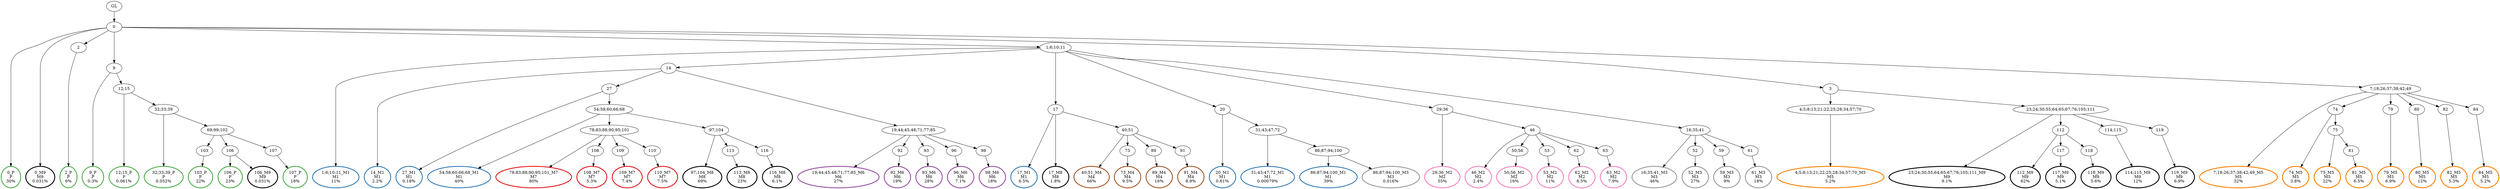 digraph T {
	{
		rank=same
		118 [penwidth=3,colorscheme=set19,color=3,label="0_P\nP\n30%"]
		116 [penwidth=3,colorscheme=set19,color=3,label="2_P\nP\n6%"]
		114 [penwidth=3,colorscheme=set19,color=3,label="9_P\nP\n0.3%"]
		112 [penwidth=3,colorscheme=set19,color=3,label="12;15_P\nP\n0.061%"]
		110 [penwidth=3,colorscheme=set19,color=3,label="32;33;39_P\nP\n0.052%"]
		107 [penwidth=3,colorscheme=set19,color=3,label="103_P\nP\n22%"]
		105 [penwidth=3,colorscheme=set19,color=3,label="106_P\nP\n23%"]
		103 [penwidth=3,colorscheme=set19,color=3,label="107_P\nP\n18%"]
		101 [penwidth=3,colorscheme=set19,color=2,label="1;6;10;11_M1\nM1\n11%"]
		99 [penwidth=3,colorscheme=set19,color=2,label="14_M1\nM1\n2.2%"]
		97 [penwidth=3,colorscheme=set19,color=2,label="27_M1\nM1\n0.18%"]
		95 [penwidth=3,colorscheme=set19,color=2,label="54;58;60;66;68_M1\nM1\n40%"]
		93 [penwidth=3,colorscheme=set19,color=2,label="17_M1\nM1\n6.5%"]
		91 [penwidth=3,colorscheme=set19,color=2,label="20_M1\nM1\n0.61%"]
		89 [penwidth=3,colorscheme=set19,color=2,label="31;43;47;72_M1\nM1\n0.00079%"]
		87 [penwidth=3,colorscheme=set19,color=2,label="86;87;94;100_M1\nM1\n39%"]
		85 [penwidth=3,colorscheme=set19,color=8,label="29;36_M2\nM2\n55%"]
		83 [penwidth=3,colorscheme=set19,color=8,label="46_M2\nM2\n2.4%"]
		81 [penwidth=3,colorscheme=set19,color=8,label="50;56_M2\nM2\n16%"]
		79 [penwidth=3,colorscheme=set19,color=8,label="53_M2\nM2\n11%"]
		77 [penwidth=3,colorscheme=set19,color=8,label="62_M2\nM2\n8.5%"]
		75 [penwidth=3,colorscheme=set19,color=8,label="63_M2\nM2\n7.9%"]
		73 [penwidth=3,colorscheme=set19,color=9,label="16;35;41_M3\nM3\n46%"]
		71 [penwidth=3,colorscheme=set19,color=9,label="52_M3\nM3\n27%"]
		69 [penwidth=3,colorscheme=set19,color=9,label="59_M3\nM3\n9%"]
		67 [penwidth=3,colorscheme=set19,color=9,label="61_M3\nM3\n18%"]
		66 [penwidth=3,colorscheme=set19,color=9,label="86;87;94;100_M3\nM3\n0.016%"]
		64 [penwidth=3,colorscheme=set19,color=7,label="40;51_M4\nM4\n66%"]
		62 [penwidth=3,colorscheme=set19,color=7,label="73_M4\nM4\n9.5%"]
		60 [penwidth=3,colorscheme=set19,color=7,label="89_M4\nM4\n16%"]
		58 [penwidth=3,colorscheme=set19,color=7,label="91_M4\nM4\n8.9%"]
		55 [penwidth=3,colorscheme=set19,color=5,label="4;5;8;13;21;22;25;28;34;57;70_M5\nM5\n5.2%"]
		53 [penwidth=3,colorscheme=set19,color=5,label="7;18;26;37;38;42;49_M5\nM5\n32%"]
		51 [penwidth=3,colorscheme=set19,color=5,label="74_M5\nM5\n3.8%"]
		49 [penwidth=3,colorscheme=set19,color=5,label="75_M5\nM5\n22%"]
		47 [penwidth=3,colorscheme=set19,color=5,label="81_M5\nM5\n6.5%"]
		45 [penwidth=3,colorscheme=set19,color=5,label="79_M5\nM5\n6.9%"]
		43 [penwidth=3,colorscheme=set19,color=5,label="80_M5\nM5\n12%"]
		41 [penwidth=3,colorscheme=set19,color=5,label="82_M5\nM5\n5.3%"]
		39 [penwidth=3,colorscheme=set19,color=5,label="84_M5\nM5\n5.2%"]
		37 [penwidth=3,colorscheme=set19,color=4,label="19;44;45;48;71;77;85_M6\nM6\n27%"]
		35 [penwidth=3,colorscheme=set19,color=4,label="92_M6\nM6\n19%"]
		33 [penwidth=3,colorscheme=set19,color=4,label="93_M6\nM6\n28%"]
		31 [penwidth=3,colorscheme=set19,color=4,label="96_M6\nM6\n7.1%"]
		29 [penwidth=3,colorscheme=set19,color=4,label="98_M6\nM6\n18%"]
		27 [penwidth=3,colorscheme=set19,color=1,label="78;83;88;90;95;101_M7\nM7\n80%"]
		25 [penwidth=3,colorscheme=set19,color=1,label="108_M7\nM7\n5.3%"]
		23 [penwidth=3,colorscheme=set19,color=1,label="109_M7\nM7\n7.4%"]
		21 [penwidth=3,colorscheme=set19,color=1,label="110_M7\nM7\n7.5%"]
		19 [penwidth=3,colorscheme=set19,color=10,label="97;104_M8\nM8\n69%"]
		17 [penwidth=3,colorscheme=set19,color=10,label="113_M8\nM8\n23%"]
		15 [penwidth=3,colorscheme=set19,color=10,label="116_M8\nM8\n6.1%"]
		14 [penwidth=3,colorscheme=set19,color=10,label="17_M8\nM8\n1.8%"]
		13 [penwidth=3,colorscheme=set19,color=10,label="0_M9\nM9\n0.031%"]
		11 [penwidth=3,colorscheme=set19,color=10,label="23;24;30;55;64;65;67;76;105;111_M9\nM9\n9.1%"]
		9 [penwidth=3,colorscheme=set19,color=10,label="112_M9\nM9\n62%"]
		7 [penwidth=3,colorscheme=set19,color=10,label="117_M9\nM9\n5.1%"]
		5 [penwidth=3,colorscheme=set19,color=10,label="118_M9\nM9\n5.6%"]
		3 [penwidth=3,colorscheme=set19,color=10,label="114;115_M9\nM9\n12%"]
		1 [penwidth=3,colorscheme=set19,color=10,label="119_M9\nM9\n6.9%"]
		0 [penwidth=3,colorscheme=set19,color=10,label="106_M9\nM9\n0.031%"]
	}
	120 [label="GL"]
	119 [label="0"]
	117 [label="2"]
	115 [label="9"]
	113 [label="12;15"]
	111 [label="32;33;39"]
	109 [label="69;99;102"]
	108 [label="103"]
	106 [label="106"]
	104 [label="107"]
	102 [label="1;6;10;11"]
	100 [label="14"]
	98 [label="27"]
	96 [label="54;58;60;66;68"]
	94 [label="17"]
	92 [label="20"]
	90 [label="31;43;47;72"]
	88 [label="86;87;94;100"]
	86 [label="29;36"]
	84 [label="46"]
	82 [label="50;56"]
	80 [label="53"]
	78 [label="62"]
	76 [label="63"]
	74 [label="16;35;41"]
	72 [label="52"]
	70 [label="59"]
	68 [label="61"]
	65 [label="40;51"]
	63 [label="73"]
	61 [label="89"]
	59 [label="91"]
	57 [label="3"]
	56 [label="4;5;8;13;21;22;25;28;34;57;70"]
	54 [label="7;18;26;37;38;42;49"]
	52 [label="74"]
	50 [label="75"]
	48 [label="81"]
	46 [label="79"]
	44 [label="80"]
	42 [label="82"]
	40 [label="84"]
	38 [label="19;44;45;48;71;77;85"]
	36 [label="92"]
	34 [label="93"]
	32 [label="96"]
	30 [label="98"]
	28 [label="78;83;88;90;95;101"]
	26 [label="108"]
	24 [label="109"]
	22 [label="110"]
	20 [label="97;104"]
	18 [label="113"]
	16 [label="116"]
	12 [label="23;24;30;55;64;65;67;76;105;111"]
	10 [label="112"]
	8 [label="117"]
	6 [label="118"]
	4 [label="114;115"]
	2 [label="119"]
	120 -> 119
	119 -> 118
	119 -> 117
	119 -> 115
	119 -> 102
	119 -> 57
	119 -> 54
	119 -> 13
	117 -> 116
	115 -> 114
	115 -> 113
	113 -> 112
	113 -> 111
	111 -> 110
	111 -> 109
	109 -> 108
	109 -> 106
	109 -> 104
	108 -> 107
	106 -> 105
	106 -> 0
	104 -> 103
	102 -> 101
	102 -> 100
	102 -> 94
	102 -> 92
	102 -> 86
	102 -> 74
	100 -> 99
	100 -> 98
	100 -> 38
	98 -> 97
	98 -> 96
	96 -> 95
	96 -> 28
	96 -> 20
	94 -> 93
	94 -> 65
	94 -> 14
	92 -> 91
	92 -> 90
	90 -> 89
	90 -> 88
	88 -> 87
	88 -> 66
	86 -> 85
	86 -> 84
	84 -> 83
	84 -> 82
	84 -> 80
	84 -> 78
	84 -> 76
	82 -> 81
	80 -> 79
	78 -> 77
	76 -> 75
	74 -> 73
	74 -> 72
	74 -> 70
	74 -> 68
	72 -> 71
	70 -> 69
	68 -> 67
	65 -> 64
	65 -> 63
	65 -> 61
	65 -> 59
	63 -> 62
	61 -> 60
	59 -> 58
	57 -> 56
	57 -> 12
	56 -> 55
	54 -> 53
	54 -> 52
	54 -> 46
	54 -> 44
	54 -> 42
	54 -> 40
	52 -> 51
	52 -> 50
	50 -> 49
	50 -> 48
	48 -> 47
	46 -> 45
	44 -> 43
	42 -> 41
	40 -> 39
	38 -> 37
	38 -> 36
	38 -> 34
	38 -> 32
	38 -> 30
	36 -> 35
	34 -> 33
	32 -> 31
	30 -> 29
	28 -> 27
	28 -> 26
	28 -> 24
	28 -> 22
	26 -> 25
	24 -> 23
	22 -> 21
	20 -> 19
	20 -> 18
	20 -> 16
	18 -> 17
	16 -> 15
	12 -> 11
	12 -> 10
	12 -> 4
	12 -> 2
	10 -> 9
	10 -> 8
	10 -> 6
	8 -> 7
	6 -> 5
	4 -> 3
	2 -> 1
}

